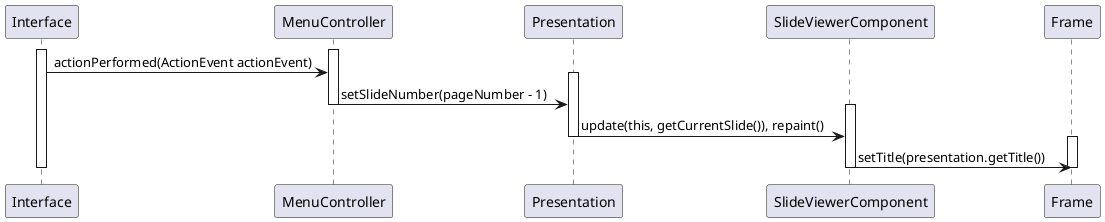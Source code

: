 @startuml pularItem


Activate Interface
Activate MenuController
Interface -> MenuController : actionPerformed(ActionEvent actionEvent)

Activate Presentation
MenuController -> Presentation : setSlideNumber(pageNumber - 1)
Deactivate MenuController
Activate SlideViewerComponent
Presentation -> SlideViewerComponent : update(this, getCurrentSlide()), repaint()
Deactivate Presentation
Activate Frame
SlideViewerComponent -> Frame : setTitle(presentation.getTitle())
Deactivate Frame
Deactivate SlideViewerComponent
Deactivate Interface

@enduml
